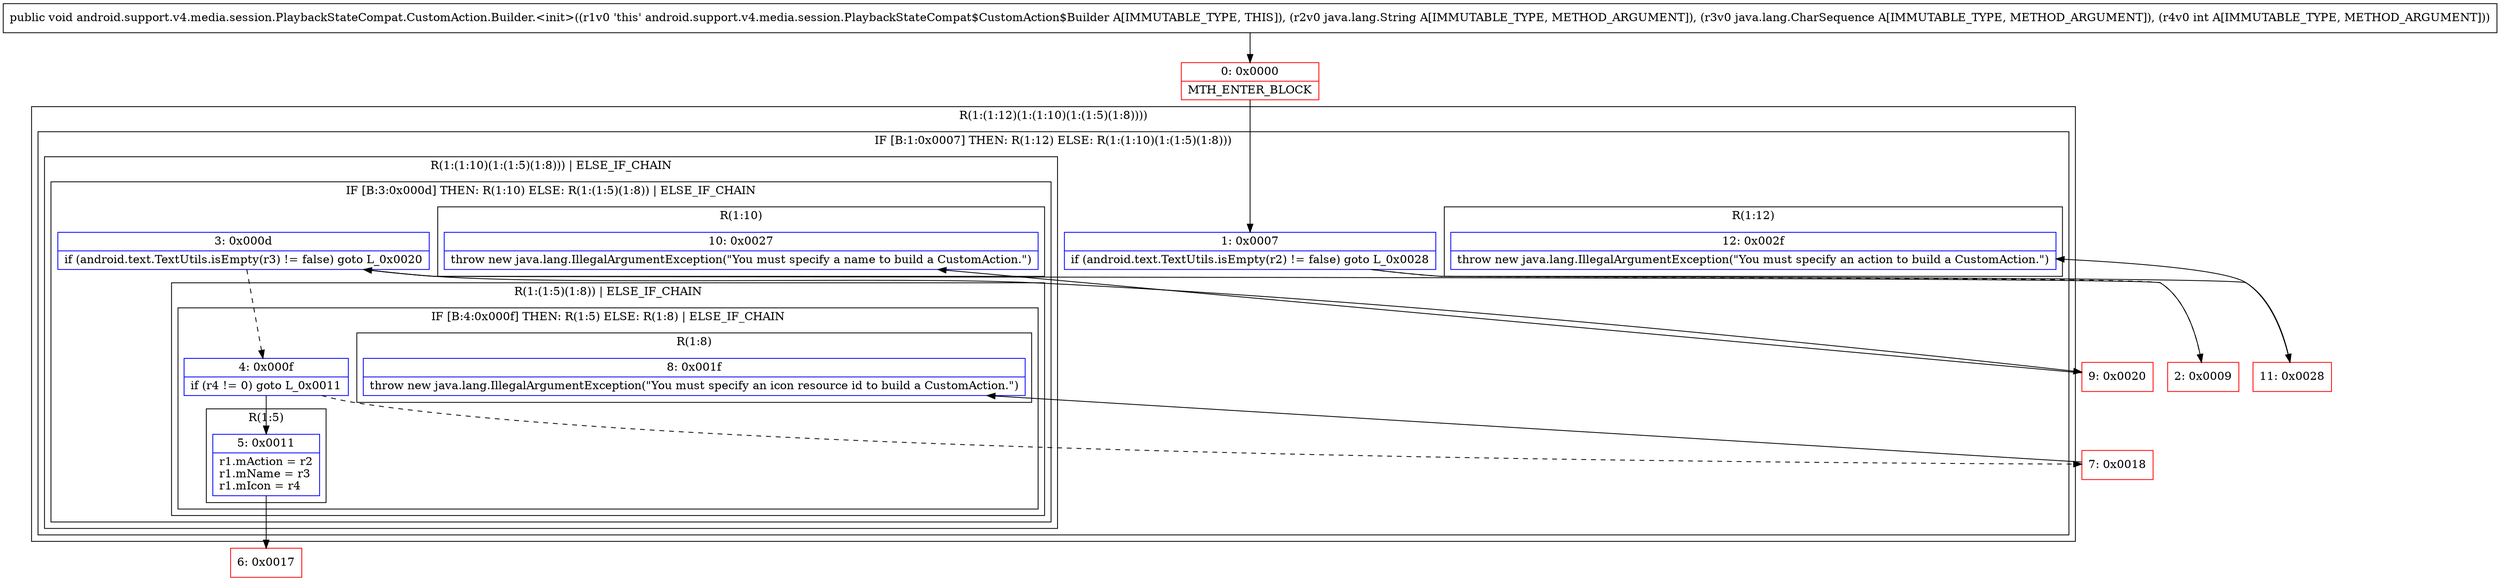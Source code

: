 digraph "CFG forandroid.support.v4.media.session.PlaybackStateCompat.CustomAction.Builder.\<init\>(Ljava\/lang\/String;Ljava\/lang\/CharSequence;I)V" {
subgraph cluster_Region_1693998518 {
label = "R(1:(1:12)(1:(1:10)(1:(1:5)(1:8))))";
node [shape=record,color=blue];
subgraph cluster_IfRegion_417328619 {
label = "IF [B:1:0x0007] THEN: R(1:12) ELSE: R(1:(1:10)(1:(1:5)(1:8)))";
node [shape=record,color=blue];
Node_1 [shape=record,label="{1\:\ 0x0007|if (android.text.TextUtils.isEmpty(r2) != false) goto L_0x0028\l}"];
subgraph cluster_Region_1570674701 {
label = "R(1:12)";
node [shape=record,color=blue];
Node_12 [shape=record,label="{12\:\ 0x002f|throw new java.lang.IllegalArgumentException(\"You must specify an action to build a CustomAction.\")\l}"];
}
subgraph cluster_Region_881050146 {
label = "R(1:(1:10)(1:(1:5)(1:8))) | ELSE_IF_CHAIN\l";
node [shape=record,color=blue];
subgraph cluster_IfRegion_305151209 {
label = "IF [B:3:0x000d] THEN: R(1:10) ELSE: R(1:(1:5)(1:8)) | ELSE_IF_CHAIN\l";
node [shape=record,color=blue];
Node_3 [shape=record,label="{3\:\ 0x000d|if (android.text.TextUtils.isEmpty(r3) != false) goto L_0x0020\l}"];
subgraph cluster_Region_1978084337 {
label = "R(1:10)";
node [shape=record,color=blue];
Node_10 [shape=record,label="{10\:\ 0x0027|throw new java.lang.IllegalArgumentException(\"You must specify a name to build a CustomAction.\")\l}"];
}
subgraph cluster_Region_1544592304 {
label = "R(1:(1:5)(1:8)) | ELSE_IF_CHAIN\l";
node [shape=record,color=blue];
subgraph cluster_IfRegion_1990774978 {
label = "IF [B:4:0x000f] THEN: R(1:5) ELSE: R(1:8) | ELSE_IF_CHAIN\l";
node [shape=record,color=blue];
Node_4 [shape=record,label="{4\:\ 0x000f|if (r4 != 0) goto L_0x0011\l}"];
subgraph cluster_Region_1701608842 {
label = "R(1:5)";
node [shape=record,color=blue];
Node_5 [shape=record,label="{5\:\ 0x0011|r1.mAction = r2\lr1.mName = r3\lr1.mIcon = r4\l}"];
}
subgraph cluster_Region_689465973 {
label = "R(1:8)";
node [shape=record,color=blue];
Node_8 [shape=record,label="{8\:\ 0x001f|throw new java.lang.IllegalArgumentException(\"You must specify an icon resource id to build a CustomAction.\")\l}"];
}
}
}
}
}
}
}
Node_0 [shape=record,color=red,label="{0\:\ 0x0000|MTH_ENTER_BLOCK\l}"];
Node_2 [shape=record,color=red,label="{2\:\ 0x0009}"];
Node_6 [shape=record,color=red,label="{6\:\ 0x0017}"];
Node_7 [shape=record,color=red,label="{7\:\ 0x0018}"];
Node_9 [shape=record,color=red,label="{9\:\ 0x0020}"];
Node_11 [shape=record,color=red,label="{11\:\ 0x0028}"];
MethodNode[shape=record,label="{public void android.support.v4.media.session.PlaybackStateCompat.CustomAction.Builder.\<init\>((r1v0 'this' android.support.v4.media.session.PlaybackStateCompat$CustomAction$Builder A[IMMUTABLE_TYPE, THIS]), (r2v0 java.lang.String A[IMMUTABLE_TYPE, METHOD_ARGUMENT]), (r3v0 java.lang.CharSequence A[IMMUTABLE_TYPE, METHOD_ARGUMENT]), (r4v0 int A[IMMUTABLE_TYPE, METHOD_ARGUMENT])) }"];
MethodNode -> Node_0;
Node_1 -> Node_2[style=dashed];
Node_1 -> Node_11;
Node_3 -> Node_4[style=dashed];
Node_3 -> Node_9;
Node_4 -> Node_5;
Node_4 -> Node_7[style=dashed];
Node_5 -> Node_6;
Node_0 -> Node_1;
Node_2 -> Node_3;
Node_7 -> Node_8;
Node_9 -> Node_10;
Node_11 -> Node_12;
}


